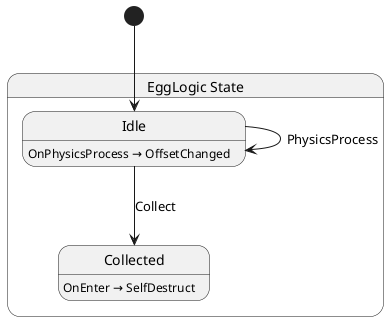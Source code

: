 @startuml EggLogic
state "EggLogic State" as Shellguard_Egg_State_EggLogic_State {
  state "Idle" as Shellguard_Egg_State_EggLogic_State_Idle
  state "Collected" as Shellguard_Egg_State_EggLogic_State_Collected
}

Shellguard_Egg_State_EggLogic_State_Idle --> Shellguard_Egg_State_EggLogic_State_Collected : Collect
Shellguard_Egg_State_EggLogic_State_Idle --> Shellguard_Egg_State_EggLogic_State_Idle : PhysicsProcess

Shellguard_Egg_State_EggLogic_State_Collected : OnEnter → SelfDestruct
Shellguard_Egg_State_EggLogic_State_Idle : OnPhysicsProcess → OffsetChanged

[*] --> Shellguard_Egg_State_EggLogic_State_Idle
@enduml